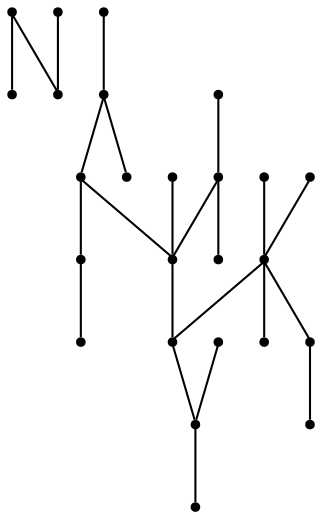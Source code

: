 graph {
  node [shape=point,comment="{\"directed\":false,\"doi\":\"10.1007/978-3-642-00219-9_3\",\"figure\":\"2\"}"]

  v0 [pos="1620.3976444155671,839.701208104914"]
  v1 [pos="1620.3976444155671,971.730415161133"]
  v2 [pos="1620.3976444155671,773.6875903986153"]
  v3 [pos="1620.3976444155671,905.7147622098057"]
  v4 [pos="1554.3590416309444,905.7147622098057"]
  v5 [pos="1290.2010992715523,971.7304151611329"]
  v6 [pos="1488.319261772688,773.6875903986153"]
  v7 [pos="1455.2998967547749,839.701208104914"]
  v8 [pos="1422.2794819144312,773.6875903986152"]
  v9 [pos="1356.240879129809,905.7147622098058"]
  v10 [pos="1356.240879129809,773.6875903986153"]
  v11 [pos="1356.240879129809,707.6739726923163"]
  v12 [pos="1257.1921847587407,838.6622155179111"]
  v13 [pos="1290.2010992715525,773.6875903986153"]
  v14 [pos="1224.161319413296,773.6875903986152"]
  v15 [pos="1158.1227166286733,773.6875903986153"]
  v16 [pos="1092.0839865928472,839.701208104914"]
  v17 [pos="1092.0839865928472,773.6875903986152"]
  v18 [pos="1042.5653816178788,904.6747520002888"]
  v19 [pos="993.0249053422795,839.701208104914"]
  v20 [pos="1026.0432205377622,773.6875903986152"]
  v21 [pos="960.0045064083365,773.6875903986153"]
  v22 [pos="893.9658240917117,905.7147622098057"]
  v23 [pos="860.9454410641692,971.7304151611329"]
  v24 [pos="827.9271258686864,905.7147622098057"]

  v24 -- v23 [id="-6",pos="827.9271258686864,905.7147622098057 860.9454410641692,971.7304151611329 860.9454410641692,971.7304151611329 860.9454410641692,971.7304151611329"]
  v23 -- v5 [id="-12",pos="860.9454410641692,971.7304151611329 1224.1602695908657,1037.7451140913531 1224.1602695908657,1037.7451140913531 1224.1602695908657,1037.7451140913531 1290.2010992715523,971.7304151611329 1290.2010992715523,971.7304151611329 1290.2010992715523,971.7304151611329"]
  v23 -- v22 [id="-13",pos="860.9454410641692,971.7304151611329 893.9658240917117,905.7147622098057 893.9658240917117,905.7147622098057 893.9658240917117,905.7147622098057"]
  v21 -- v19 [id="-25",pos="960.0045064083365,773.6875903986153 993.0249053422795,839.701208104914 993.0249053422795,839.701208104914 993.0249053422795,839.701208104914"]
  v19 -- v20 [id="-32",pos="993.0249053422795,839.701208104914 1026.0432205377622,773.6875903986152 1026.0432205377622,773.6875903986152 1026.0432205377622,773.6875903986152"]
  v19 -- v18 [id="-33",pos="993.0249053422795,839.701208104914 1042.5653816178788,904.6747520002888 1042.5653816178788,904.6747520002888 1042.5653816178788,904.6747520002888"]
  v18 -- v16 [id="-41",pos="1042.5653816178788,904.6747520002888 1092.0839865928472,839.701208104914 1092.0839865928472,839.701208104914 1092.0839865928472,839.701208104914"]
  v18 -- v5 [id="-42",pos="1042.5653816178788,904.6747520002888 1290.2010992715523,971.7304151611329 1290.2010992715523,971.7304151611329 1290.2010992715523,971.7304151611329"]
  v16 -- v17 [id="-55",pos="1092.0839865928472,839.701208104914 1092.0839865928472,773.6875903986152 1092.0839865928472,773.6875903986152 1092.0839865928472,773.6875903986152"]
  v15 -- v12 [id="-65",pos="1158.1227166286733,773.6875903986153 1257.1921847587407,838.6622155179111 1257.1921847587407,838.6622155179111 1257.1921847587407,838.6622155179111"]
  v12 -- v14 [id="-85",pos="1257.1921847587407,838.6622155179111 1224.161319413296,773.6875903986152 1224.161319413296,773.6875903986152 1224.161319413296,773.6875903986152"]
  v12 -- v10 [id="-86",pos="1257.1921847587407,838.6622155179111 1356.240879129809,773.6875903986153 1356.240879129809,773.6875903986153 1356.240879129809,773.6875903986153"]
  v12 -- v9 [id="-87",pos="1257.1921847587407,838.6622155179111 1356.240879129809,905.7147622098058 1356.240879129809,905.7147622098058 1356.240879129809,905.7147622098058"]
  v5 -- v9 [id="-88",pos="1290.2010992715523,971.7304151611329 1356.240879129809,905.7147622098058 1356.240879129809,905.7147622098058 1356.240879129809,905.7147622098058"]
  v13 -- v12 [id="-102",pos="1290.2010992715525,773.6875903986153 1257.1921847587407,838.6622155179111 1257.1921847587407,838.6622155179111 1257.1921847587407,838.6622155179111"]
  v9 -- v7 [id="-123",pos="1356.240879129809,905.7147622098058 1455.2998967547749,839.701208104914 1455.2998967547749,839.701208104914 1455.2998967547749,839.701208104914"]
  v10 -- v11 [id="-124",pos="1356.240879129809,773.6875903986153 1356.240879129809,707.6739726923163 1356.240879129809,707.6739726923163 1356.240879129809,707.6739726923163"]
  v8 -- v7 [id="-138",pos="1422.2794819144312,773.6875903986152 1455.2998967547749,839.701208104914 1455.2998967547749,839.701208104914 1455.2998967547749,839.701208104914"]
  v7 -- v6 [id="-144",pos="1455.2998967547749,839.701208104914 1488.319261772688,773.6875903986153 1488.319261772688,773.6875903986153 1488.319261772688,773.6875903986153"]
  v4 -- v5 [id="-156",pos="1554.3590416309444,905.7147622098057 1290.2010992715523,971.7304151611329 1290.2010992715523,971.7304151611329 1290.2010992715523,971.7304151611329"]
  v0 -- v3 [id="-160",pos="1620.3976444155671,839.701208104914 1620.3976444155671,905.7147622098057 1620.3976444155671,905.7147622098057 1620.3976444155671,905.7147622098057"]
  v0 -- v2 [id="-161",pos="1620.3976444155671,839.701208104914 1620.3976444155671,773.6875903986153 1620.3976444155671,773.6875903986153 1620.3976444155671,773.6875903986153"]
  v1 -- v3 [id="-173",pos="1620.3976444155671,971.730415161133 1620.3976444155671,905.7147622098057 1620.3976444155671,905.7147622098057 1620.3976444155671,905.7147622098057"]
}